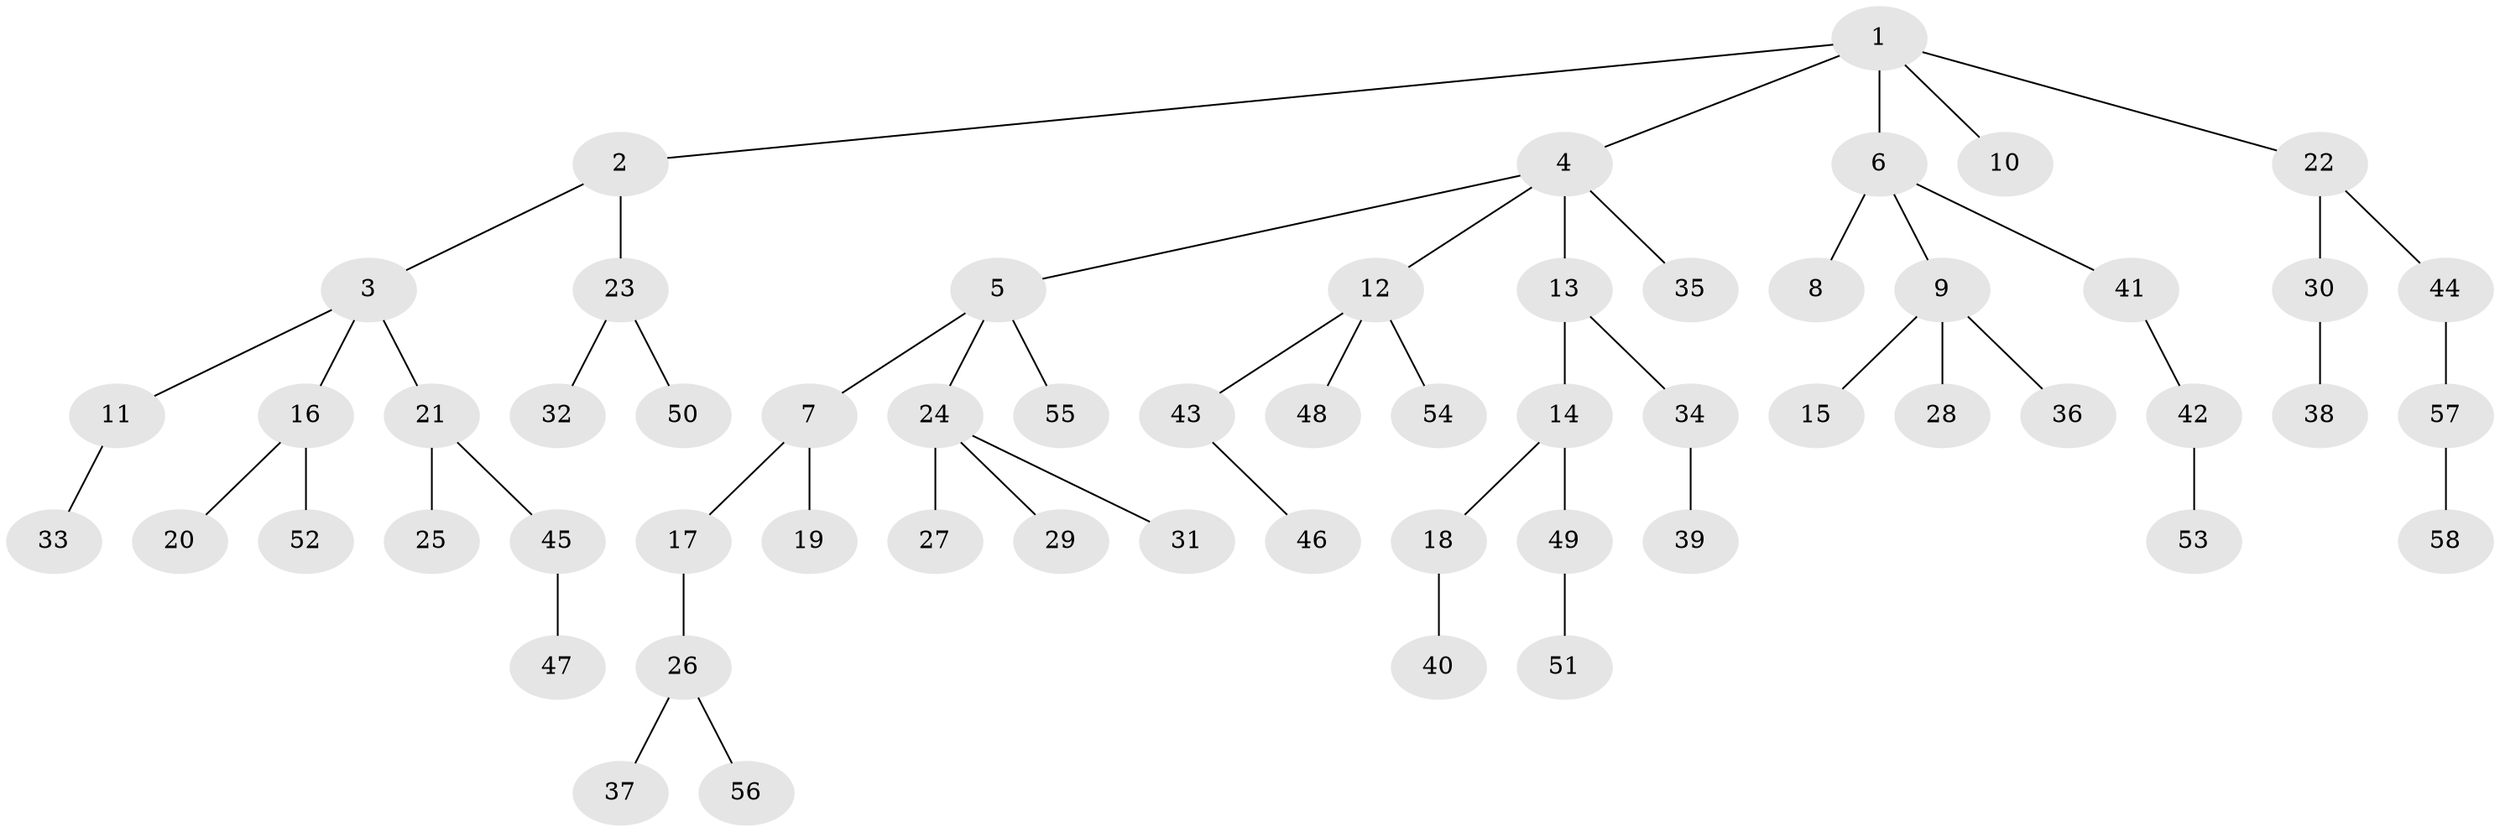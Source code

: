 // Generated by graph-tools (version 1.1) at 2025/11/02/27/25 16:11:26]
// undirected, 58 vertices, 57 edges
graph export_dot {
graph [start="1"]
  node [color=gray90,style=filled];
  1;
  2;
  3;
  4;
  5;
  6;
  7;
  8;
  9;
  10;
  11;
  12;
  13;
  14;
  15;
  16;
  17;
  18;
  19;
  20;
  21;
  22;
  23;
  24;
  25;
  26;
  27;
  28;
  29;
  30;
  31;
  32;
  33;
  34;
  35;
  36;
  37;
  38;
  39;
  40;
  41;
  42;
  43;
  44;
  45;
  46;
  47;
  48;
  49;
  50;
  51;
  52;
  53;
  54;
  55;
  56;
  57;
  58;
  1 -- 2;
  1 -- 4;
  1 -- 6;
  1 -- 10;
  1 -- 22;
  2 -- 3;
  2 -- 23;
  3 -- 11;
  3 -- 16;
  3 -- 21;
  4 -- 5;
  4 -- 12;
  4 -- 13;
  4 -- 35;
  5 -- 7;
  5 -- 24;
  5 -- 55;
  6 -- 8;
  6 -- 9;
  6 -- 41;
  7 -- 17;
  7 -- 19;
  9 -- 15;
  9 -- 28;
  9 -- 36;
  11 -- 33;
  12 -- 43;
  12 -- 48;
  12 -- 54;
  13 -- 14;
  13 -- 34;
  14 -- 18;
  14 -- 49;
  16 -- 20;
  16 -- 52;
  17 -- 26;
  18 -- 40;
  21 -- 25;
  21 -- 45;
  22 -- 30;
  22 -- 44;
  23 -- 32;
  23 -- 50;
  24 -- 27;
  24 -- 29;
  24 -- 31;
  26 -- 37;
  26 -- 56;
  30 -- 38;
  34 -- 39;
  41 -- 42;
  42 -- 53;
  43 -- 46;
  44 -- 57;
  45 -- 47;
  49 -- 51;
  57 -- 58;
}
